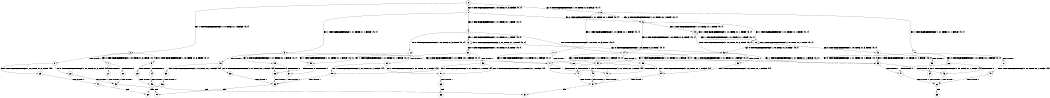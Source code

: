digraph BCG {
size = "7, 10.5";
center = TRUE;
node [shape = circle];
0 [peripheries = 2];
0 -> 1 [label = "EX !0 !ATOMIC_EXCH_BRANCH (1, +0, TRUE, +1, 3, FALSE) !{0, 1}"];
0 -> 2 [label = "EX !1 !ATOMIC_EXCH_BRANCH (1, +1, TRUE, +1, 1, FALSE) !{0, 1}"];
0 -> 3 [label = "EX !0 !ATOMIC_EXCH_BRANCH (1, +0, TRUE, +1, 3, FALSE) !{0, 1}"];
1 -> 4 [label = "EX !0 !ATOMIC_EXCH_BRANCH (1, +1, TRUE, +0, 1, TRUE) !{0, 1}"];
1 -> 5 [label = "EX !1 !ATOMIC_EXCH_BRANCH (1, +1, TRUE, +1, 1, FALSE) !{0, 1}"];
1 -> 6 [label = "EX !0 !ATOMIC_EXCH_BRANCH (1, +1, TRUE, +0, 1, TRUE) !{0, 1}"];
2 -> 7 [label = "EX !0 !ATOMIC_EXCH_BRANCH (1, +0, TRUE, +1, 3, TRUE) !{0, 1}"];
2 -> 8 [label = "TERMINATE !1"];
2 -> 9 [label = "EX !0 !ATOMIC_EXCH_BRANCH (1, +0, TRUE, +1, 3, TRUE) !{0, 1}"];
3 -> 10 [label = "EX !1 !ATOMIC_EXCH_BRANCH (1, +1, TRUE, +1, 1, FALSE) !{0, 1}"];
3 -> 6 [label = "EX !0 !ATOMIC_EXCH_BRANCH (1, +1, TRUE, +0, 1, TRUE) !{0, 1}"];
3 -> 11 [label = "EX !1 !ATOMIC_EXCH_BRANCH (1, +1, TRUE, +1, 1, FALSE) !{0, 1}"];
4 -> 12 [label = "EX !0 !ATOMIC_EXCH_BRANCH (1, +0, TRUE, +1, 3, TRUE) !{0, 1}"];
4 -> 13 [label = "EX !1 !ATOMIC_EXCH_BRANCH (1, +1, TRUE, +1, 1, TRUE) !{0, 1}"];
4 -> 14 [label = "EX !0 !ATOMIC_EXCH_BRANCH (1, +0, TRUE, +1, 3, TRUE) !{0, 1}"];
5 -> 15 [label = "EX !0 !ATOMIC_EXCH_BRANCH (1, +1, TRUE, +0, 1, FALSE) !{0, 1}"];
5 -> 16 [label = "TERMINATE !1"];
5 -> 17 [label = "EX !0 !ATOMIC_EXCH_BRANCH (1, +1, TRUE, +0, 1, FALSE) !{0, 1}"];
6 -> 18 [label = "EX !1 !ATOMIC_EXCH_BRANCH (1, +1, TRUE, +1, 1, TRUE) !{0, 1}"];
6 -> 14 [label = "EX !0 !ATOMIC_EXCH_BRANCH (1, +0, TRUE, +1, 3, TRUE) !{0, 1}"];
6 -> 19 [label = "EX !1 !ATOMIC_EXCH_BRANCH (1, +1, TRUE, +1, 1, TRUE) !{0, 1}"];
7 -> 20 [label = "TERMINATE !0"];
7 -> 21 [label = "TERMINATE !1"];
8 -> 22 [label = "EX !0 !ATOMIC_EXCH_BRANCH (1, +0, TRUE, +1, 3, TRUE) !{0}"];
8 -> 23 [label = "EX !0 !ATOMIC_EXCH_BRANCH (1, +0, TRUE, +1, 3, TRUE) !{0}"];
9 -> 24 [label = "TERMINATE !0"];
9 -> 25 [label = "TERMINATE !1"];
10 -> 26 [label = "EX !0 !ATOMIC_EXCH_BRANCH (1, +1, TRUE, +0, 1, FALSE) !{0, 1}"];
10 -> 27 [label = "TERMINATE !1"];
10 -> 17 [label = "EX !0 !ATOMIC_EXCH_BRANCH (1, +1, TRUE, +0, 1, FALSE) !{0, 1}"];
11 -> 17 [label = "EX !0 !ATOMIC_EXCH_BRANCH (1, +1, TRUE, +0, 1, FALSE) !{0, 1}"];
11 -> 28 [label = "TERMINATE !1"];
12 -> 29 [label = "EX !1 !ATOMIC_EXCH_BRANCH (1, +1, TRUE, +1, 1, FALSE) !{0, 1}"];
12 -> 30 [label = "TERMINATE !0"];
13 -> 31 [label = "EX !0 !ATOMIC_EXCH_BRANCH (1, +0, TRUE, +1, 3, TRUE) !{0, 1}"];
13 -> 13 [label = "EX !1 !ATOMIC_EXCH_BRANCH (1, +1, TRUE, +1, 1, TRUE) !{0, 1}"];
13 -> 32 [label = "EX !0 !ATOMIC_EXCH_BRANCH (1, +0, TRUE, +1, 3, TRUE) !{0, 1}"];
14 -> 33 [label = "EX !1 !ATOMIC_EXCH_BRANCH (1, +1, TRUE, +1, 1, FALSE) !{0, 1}"];
14 -> 34 [label = "EX !1 !ATOMIC_EXCH_BRANCH (1, +1, TRUE, +1, 1, FALSE) !{0, 1}"];
14 -> 35 [label = "TERMINATE !0"];
15 -> 36 [label = "TERMINATE !0"];
15 -> 37 [label = "TERMINATE !1"];
16 -> 38 [label = "EX !0 !ATOMIC_EXCH_BRANCH (1, +1, TRUE, +0, 1, FALSE) !{0}"];
16 -> 39 [label = "EX !0 !ATOMIC_EXCH_BRANCH (1, +1, TRUE, +0, 1, FALSE) !{0}"];
17 -> 40 [label = "TERMINATE !0"];
17 -> 41 [label = "TERMINATE !1"];
18 -> 42 [label = "EX !0 !ATOMIC_EXCH_BRANCH (1, +0, TRUE, +1, 3, TRUE) !{0, 1}"];
18 -> 18 [label = "EX !1 !ATOMIC_EXCH_BRANCH (1, +1, TRUE, +1, 1, TRUE) !{0, 1}"];
18 -> 32 [label = "EX !0 !ATOMIC_EXCH_BRANCH (1, +0, TRUE, +1, 3, TRUE) !{0, 1}"];
19 -> 18 [label = "EX !1 !ATOMIC_EXCH_BRANCH (1, +1, TRUE, +1, 1, TRUE) !{0, 1}"];
19 -> 32 [label = "EX !0 !ATOMIC_EXCH_BRANCH (1, +0, TRUE, +1, 3, TRUE) !{0, 1}"];
19 -> 19 [label = "EX !1 !ATOMIC_EXCH_BRANCH (1, +1, TRUE, +1, 1, TRUE) !{0, 1}"];
20 -> 43 [label = "TERMINATE !1"];
21 -> 43 [label = "TERMINATE !0"];
22 -> 43 [label = "TERMINATE !0"];
23 -> 44 [label = "TERMINATE !0"];
24 -> 45 [label = "TERMINATE !1"];
25 -> 45 [label = "TERMINATE !0"];
26 -> 46 [label = "TERMINATE !0"];
26 -> 47 [label = "TERMINATE !1"];
27 -> 48 [label = "EX !0 !ATOMIC_EXCH_BRANCH (1, +1, TRUE, +0, 1, FALSE) !{0}"];
28 -> 49 [label = "EX !0 !ATOMIC_EXCH_BRANCH (1, +1, TRUE, +0, 1, FALSE) !{0}"];
29 -> 36 [label = "TERMINATE !0"];
29 -> 37 [label = "TERMINATE !1"];
30 -> 50 [label = "EX !1 !ATOMIC_EXCH_BRANCH (1, +1, TRUE, +1, 1, FALSE) !{1}"];
30 -> 51 [label = "EX !1 !ATOMIC_EXCH_BRANCH (1, +1, TRUE, +1, 1, FALSE) !{1}"];
31 -> 29 [label = "EX !1 !ATOMIC_EXCH_BRANCH (1, +1, TRUE, +1, 1, FALSE) !{0, 1}"];
31 -> 52 [label = "TERMINATE !0"];
32 -> 33 [label = "EX !1 !ATOMIC_EXCH_BRANCH (1, +1, TRUE, +1, 1, FALSE) !{0, 1}"];
32 -> 34 [label = "EX !1 !ATOMIC_EXCH_BRANCH (1, +1, TRUE, +1, 1, FALSE) !{0, 1}"];
32 -> 53 [label = "TERMINATE !0"];
33 -> 46 [label = "TERMINATE !0"];
33 -> 47 [label = "TERMINATE !1"];
34 -> 40 [label = "TERMINATE !0"];
34 -> 41 [label = "TERMINATE !1"];
35 -> 54 [label = "EX !1 !ATOMIC_EXCH_BRANCH (1, +1, TRUE, +1, 1, FALSE) !{1}"];
36 -> 55 [label = "TERMINATE !1"];
37 -> 55 [label = "TERMINATE !0"];
38 -> 55 [label = "TERMINATE !0"];
39 -> 56 [label = "TERMINATE !0"];
40 -> 57 [label = "TERMINATE !1"];
41 -> 57 [label = "TERMINATE !0"];
42 -> 33 [label = "EX !1 !ATOMIC_EXCH_BRANCH (1, +1, TRUE, +1, 1, FALSE) !{0, 1}"];
42 -> 58 [label = "TERMINATE !0"];
43 -> 59 [label = "exit"];
44 -> 60 [label = "exit"];
45 -> 61 [label = "exit"];
46 -> 62 [label = "TERMINATE !1"];
47 -> 62 [label = "TERMINATE !0"];
48 -> 62 [label = "TERMINATE !0"];
49 -> 57 [label = "TERMINATE !0"];
50 -> 55 [label = "TERMINATE !1"];
51 -> 63 [label = "TERMINATE !1"];
52 -> 50 [label = "EX !1 !ATOMIC_EXCH_BRANCH (1, +1, TRUE, +1, 1, FALSE) !{1}"];
52 -> 51 [label = "EX !1 !ATOMIC_EXCH_BRANCH (1, +1, TRUE, +1, 1, FALSE) !{1}"];
53 -> 54 [label = "EX !1 !ATOMIC_EXCH_BRANCH (1, +1, TRUE, +1, 1, FALSE) !{1}"];
54 -> 57 [label = "TERMINATE !1"];
55 -> 59 [label = "exit"];
56 -> 60 [label = "exit"];
57 -> 61 [label = "exit"];
58 -> 64 [label = "EX !1 !ATOMIC_EXCH_BRANCH (1, +1, TRUE, +1, 1, FALSE) !{1}"];
62 -> 65 [label = "exit"];
63 -> 66 [label = "exit"];
64 -> 62 [label = "TERMINATE !1"];
}
